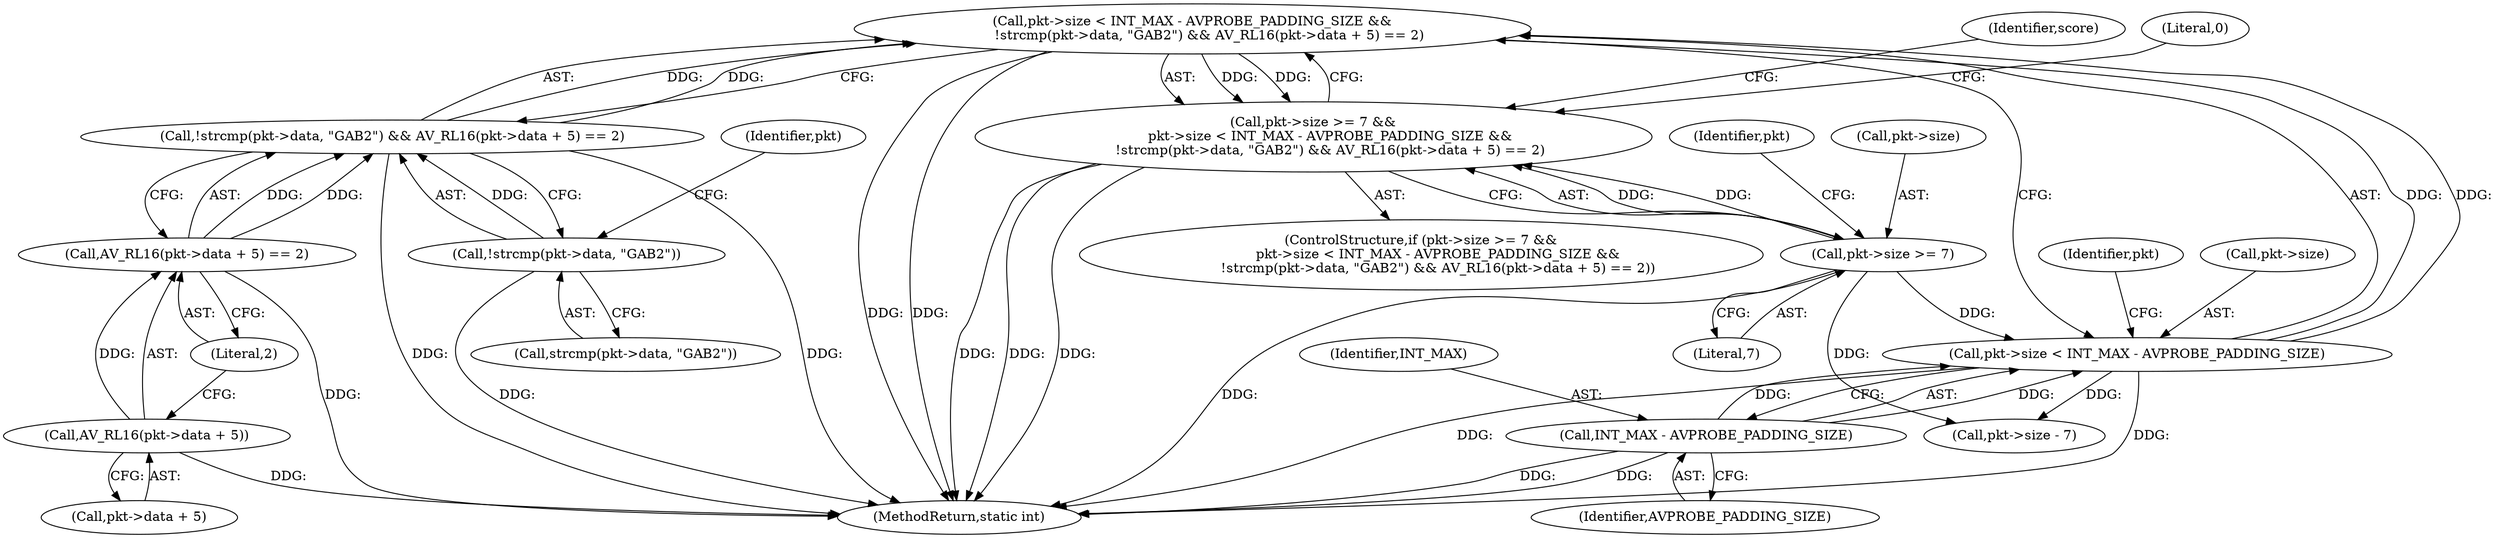 digraph "0_FFmpeg_a5d849b149ca67ced2d271dc84db0bc95a548abb@API" {
"1000114" [label="(Call,pkt->size < INT_MAX - AVPROBE_PADDING_SIZE &&\n        !strcmp(pkt->data, \"GAB2\") && AV_RL16(pkt->data + 5) == 2)"];
"1000115" [label="(Call,pkt->size < INT_MAX - AVPROBE_PADDING_SIZE)"];
"1000109" [label="(Call,pkt->size >= 7)"];
"1000119" [label="(Call,INT_MAX - AVPROBE_PADDING_SIZE)"];
"1000122" [label="(Call,!strcmp(pkt->data, \"GAB2\") && AV_RL16(pkt->data + 5) == 2)"];
"1000123" [label="(Call,!strcmp(pkt->data, \"GAB2\"))"];
"1000129" [label="(Call,AV_RL16(pkt->data + 5) == 2)"];
"1000130" [label="(Call,AV_RL16(pkt->data + 5))"];
"1000108" [label="(Call,pkt->size >= 7 &&\n        pkt->size < INT_MAX - AVPROBE_PADDING_SIZE &&\n        !strcmp(pkt->data, \"GAB2\") && AV_RL16(pkt->data + 5) == 2)"];
"1000382" [label="(MethodReturn,static int)"];
"1000126" [label="(Identifier,pkt)"];
"1000122" [label="(Call,!strcmp(pkt->data, \"GAB2\") && AV_RL16(pkt->data + 5) == 2)"];
"1000130" [label="(Call,AV_RL16(pkt->data + 5))"];
"1000381" [label="(Literal,0)"];
"1000117" [label="(Identifier,pkt)"];
"1000109" [label="(Call,pkt->size >= 7)"];
"1000141" [label="(Identifier,score)"];
"1000110" [label="(Call,pkt->size)"];
"1000113" [label="(Literal,7)"];
"1000120" [label="(Identifier,INT_MAX)"];
"1000119" [label="(Call,INT_MAX - AVPROBE_PADDING_SIZE)"];
"1000136" [label="(Literal,2)"];
"1000108" [label="(Call,pkt->size >= 7 &&\n        pkt->size < INT_MAX - AVPROBE_PADDING_SIZE &&\n        !strcmp(pkt->data, \"GAB2\") && AV_RL16(pkt->data + 5) == 2)"];
"1000124" [label="(Call,strcmp(pkt->data, \"GAB2\"))"];
"1000129" [label="(Call,AV_RL16(pkt->data + 5) == 2)"];
"1000133" [label="(Identifier,pkt)"];
"1000131" [label="(Call,pkt->data + 5)"];
"1000107" [label="(ControlStructure,if (pkt->size >= 7 &&\n        pkt->size < INT_MAX - AVPROBE_PADDING_SIZE &&\n        !strcmp(pkt->data, \"GAB2\") && AV_RL16(pkt->data + 5) == 2))"];
"1000162" [label="(Call,pkt->size - 7)"];
"1000116" [label="(Call,pkt->size)"];
"1000115" [label="(Call,pkt->size < INT_MAX - AVPROBE_PADDING_SIZE)"];
"1000114" [label="(Call,pkt->size < INT_MAX - AVPROBE_PADDING_SIZE &&\n        !strcmp(pkt->data, \"GAB2\") && AV_RL16(pkt->data + 5) == 2)"];
"1000121" [label="(Identifier,AVPROBE_PADDING_SIZE)"];
"1000123" [label="(Call,!strcmp(pkt->data, \"GAB2\"))"];
"1000114" -> "1000108"  [label="AST: "];
"1000114" -> "1000115"  [label="CFG: "];
"1000114" -> "1000122"  [label="CFG: "];
"1000115" -> "1000114"  [label="AST: "];
"1000122" -> "1000114"  [label="AST: "];
"1000108" -> "1000114"  [label="CFG: "];
"1000114" -> "1000382"  [label="DDG: "];
"1000114" -> "1000382"  [label="DDG: "];
"1000114" -> "1000108"  [label="DDG: "];
"1000114" -> "1000108"  [label="DDG: "];
"1000115" -> "1000114"  [label="DDG: "];
"1000115" -> "1000114"  [label="DDG: "];
"1000122" -> "1000114"  [label="DDG: "];
"1000122" -> "1000114"  [label="DDG: "];
"1000115" -> "1000119"  [label="CFG: "];
"1000116" -> "1000115"  [label="AST: "];
"1000119" -> "1000115"  [label="AST: "];
"1000126" -> "1000115"  [label="CFG: "];
"1000115" -> "1000382"  [label="DDG: "];
"1000115" -> "1000382"  [label="DDG: "];
"1000109" -> "1000115"  [label="DDG: "];
"1000119" -> "1000115"  [label="DDG: "];
"1000119" -> "1000115"  [label="DDG: "];
"1000115" -> "1000162"  [label="DDG: "];
"1000109" -> "1000108"  [label="AST: "];
"1000109" -> "1000113"  [label="CFG: "];
"1000110" -> "1000109"  [label="AST: "];
"1000113" -> "1000109"  [label="AST: "];
"1000117" -> "1000109"  [label="CFG: "];
"1000108" -> "1000109"  [label="CFG: "];
"1000109" -> "1000382"  [label="DDG: "];
"1000109" -> "1000108"  [label="DDG: "];
"1000109" -> "1000108"  [label="DDG: "];
"1000109" -> "1000162"  [label="DDG: "];
"1000119" -> "1000121"  [label="CFG: "];
"1000120" -> "1000119"  [label="AST: "];
"1000121" -> "1000119"  [label="AST: "];
"1000119" -> "1000382"  [label="DDG: "];
"1000119" -> "1000382"  [label="DDG: "];
"1000122" -> "1000123"  [label="CFG: "];
"1000122" -> "1000129"  [label="CFG: "];
"1000123" -> "1000122"  [label="AST: "];
"1000129" -> "1000122"  [label="AST: "];
"1000122" -> "1000382"  [label="DDG: "];
"1000122" -> "1000382"  [label="DDG: "];
"1000123" -> "1000122"  [label="DDG: "];
"1000129" -> "1000122"  [label="DDG: "];
"1000129" -> "1000122"  [label="DDG: "];
"1000123" -> "1000124"  [label="CFG: "];
"1000124" -> "1000123"  [label="AST: "];
"1000133" -> "1000123"  [label="CFG: "];
"1000123" -> "1000382"  [label="DDG: "];
"1000129" -> "1000136"  [label="CFG: "];
"1000130" -> "1000129"  [label="AST: "];
"1000136" -> "1000129"  [label="AST: "];
"1000129" -> "1000382"  [label="DDG: "];
"1000130" -> "1000129"  [label="DDG: "];
"1000130" -> "1000131"  [label="CFG: "];
"1000131" -> "1000130"  [label="AST: "];
"1000136" -> "1000130"  [label="CFG: "];
"1000130" -> "1000382"  [label="DDG: "];
"1000108" -> "1000107"  [label="AST: "];
"1000141" -> "1000108"  [label="CFG: "];
"1000381" -> "1000108"  [label="CFG: "];
"1000108" -> "1000382"  [label="DDG: "];
"1000108" -> "1000382"  [label="DDG: "];
"1000108" -> "1000382"  [label="DDG: "];
}

